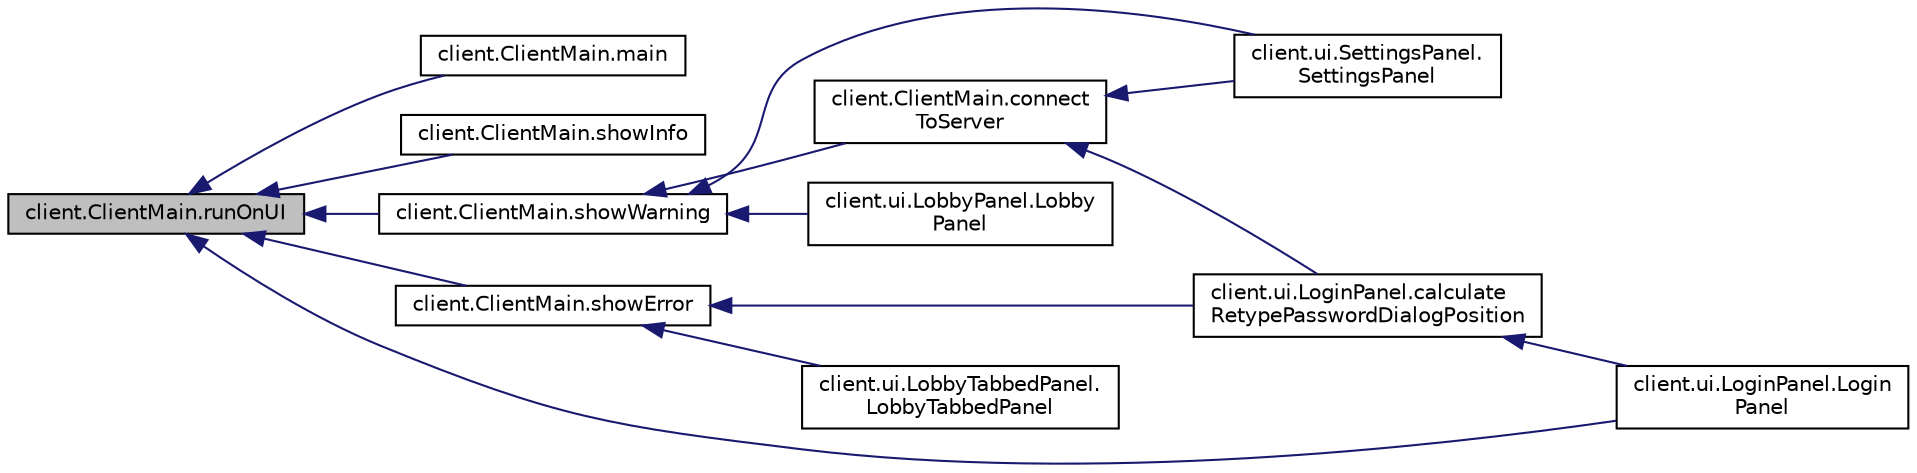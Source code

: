 digraph "client.ClientMain.runOnUI"
{
  edge [fontname="Helvetica",fontsize="10",labelfontname="Helvetica",labelfontsize="10"];
  node [fontname="Helvetica",fontsize="10",shape=record];
  rankdir="LR";
  Node31 [label="client.ClientMain.runOnUI",height=0.2,width=0.4,color="black", fillcolor="grey75", style="filled", fontcolor="black"];
  Node31 -> Node32 [dir="back",color="midnightblue",fontsize="10",style="solid",fontname="Helvetica"];
  Node32 [label="client.ClientMain.main",height=0.2,width=0.4,color="black", fillcolor="white", style="filled",URL="$classclient_1_1_client_main.html#a1c318ff544d49e68acce0aeac5446336"];
  Node31 -> Node33 [dir="back",color="midnightblue",fontsize="10",style="solid",fontname="Helvetica"];
  Node33 [label="client.ClientMain.showInfo",height=0.2,width=0.4,color="black", fillcolor="white", style="filled",URL="$classclient_1_1_client_main.html#af975fd50f5fb1cc3ec29b65854b2a412"];
  Node31 -> Node34 [dir="back",color="midnightblue",fontsize="10",style="solid",fontname="Helvetica"];
  Node34 [label="client.ClientMain.showWarning",height=0.2,width=0.4,color="black", fillcolor="white", style="filled",URL="$classclient_1_1_client_main.html#a0964644423f3d533ca394456ee6f6c95"];
  Node34 -> Node35 [dir="back",color="midnightblue",fontsize="10",style="solid",fontname="Helvetica"];
  Node35 [label="client.ClientMain.connect\lToServer",height=0.2,width=0.4,color="black", fillcolor="white", style="filled",URL="$classclient_1_1_client_main.html#aecd59c193bdb0536d649be78f72149b0"];
  Node35 -> Node36 [dir="back",color="midnightblue",fontsize="10",style="solid",fontname="Helvetica"];
  Node36 [label="client.ui.LoginPanel.calculate\lRetypePasswordDialogPosition",height=0.2,width=0.4,color="black", fillcolor="white", style="filled",URL="$classclient_1_1ui_1_1_login_panel.html#a9726aa2bc3416aa22ad43d2b4b9eed70"];
  Node36 -> Node37 [dir="back",color="midnightblue",fontsize="10",style="solid",fontname="Helvetica"];
  Node37 [label="client.ui.LoginPanel.Login\lPanel",height=0.2,width=0.4,color="black", fillcolor="white", style="filled",URL="$classclient_1_1ui_1_1_login_panel.html#a697f38b937f048e562c634c713d90885"];
  Node35 -> Node38 [dir="back",color="midnightblue",fontsize="10",style="solid",fontname="Helvetica"];
  Node38 [label="client.ui.SettingsPanel.\lSettingsPanel",height=0.2,width=0.4,color="black", fillcolor="white", style="filled",URL="$classclient_1_1ui_1_1_settings_panel.html#a95dfa76100b4d18863cd0b572c631ebf"];
  Node34 -> Node39 [dir="back",color="midnightblue",fontsize="10",style="solid",fontname="Helvetica"];
  Node39 [label="client.ui.LobbyPanel.Lobby\lPanel",height=0.2,width=0.4,color="black", fillcolor="white", style="filled",URL="$classclient_1_1ui_1_1_lobby_panel.html#aa6432c40dfb52b11101ab3e1e7fbb30c"];
  Node34 -> Node38 [dir="back",color="midnightblue",fontsize="10",style="solid",fontname="Helvetica"];
  Node31 -> Node40 [dir="back",color="midnightblue",fontsize="10",style="solid",fontname="Helvetica"];
  Node40 [label="client.ClientMain.showError",height=0.2,width=0.4,color="black", fillcolor="white", style="filled",URL="$classclient_1_1_client_main.html#ab814569831a92249ded3d7258c0ac929"];
  Node40 -> Node41 [dir="back",color="midnightblue",fontsize="10",style="solid",fontname="Helvetica"];
  Node41 [label="client.ui.LobbyTabbedPanel.\lLobbyTabbedPanel",height=0.2,width=0.4,color="black", fillcolor="white", style="filled",URL="$classclient_1_1ui_1_1_lobby_tabbed_panel.html#ace5183afecd36f1f1cc30483249ee952"];
  Node40 -> Node36 [dir="back",color="midnightblue",fontsize="10",style="solid",fontname="Helvetica"];
  Node31 -> Node37 [dir="back",color="midnightblue",fontsize="10",style="solid",fontname="Helvetica"];
}
